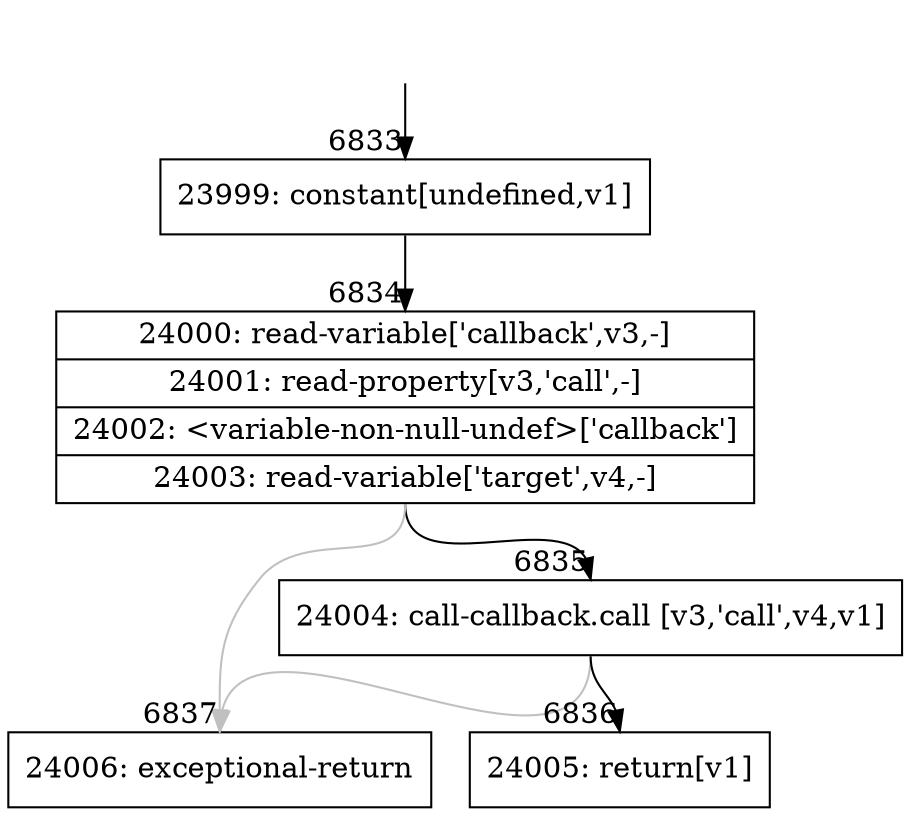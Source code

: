 digraph {
rankdir="TD"
BB_entry564[shape=none,label=""];
BB_entry564 -> BB6833 [tailport=s, headport=n, headlabel="    6833"]
BB6833 [shape=record label="{23999: constant[undefined,v1]}" ] 
BB6833 -> BB6834 [tailport=s, headport=n, headlabel="      6834"]
BB6834 [shape=record label="{24000: read-variable['callback',v3,-]|24001: read-property[v3,'call',-]|24002: \<variable-non-null-undef\>['callback']|24003: read-variable['target',v4,-]}" ] 
BB6834 -> BB6835 [tailport=s, headport=n, headlabel="      6835"]
BB6834 -> BB6837 [tailport=s, headport=n, color=gray, headlabel="      6837"]
BB6835 [shape=record label="{24004: call-callback.call [v3,'call',v4,v1]}" ] 
BB6835 -> BB6836 [tailport=s, headport=n, headlabel="      6836"]
BB6835 -> BB6837 [tailport=s, headport=n, color=gray]
BB6836 [shape=record label="{24005: return[v1]}" ] 
BB6837 [shape=record label="{24006: exceptional-return}" ] 
//#$~ 12782
}
